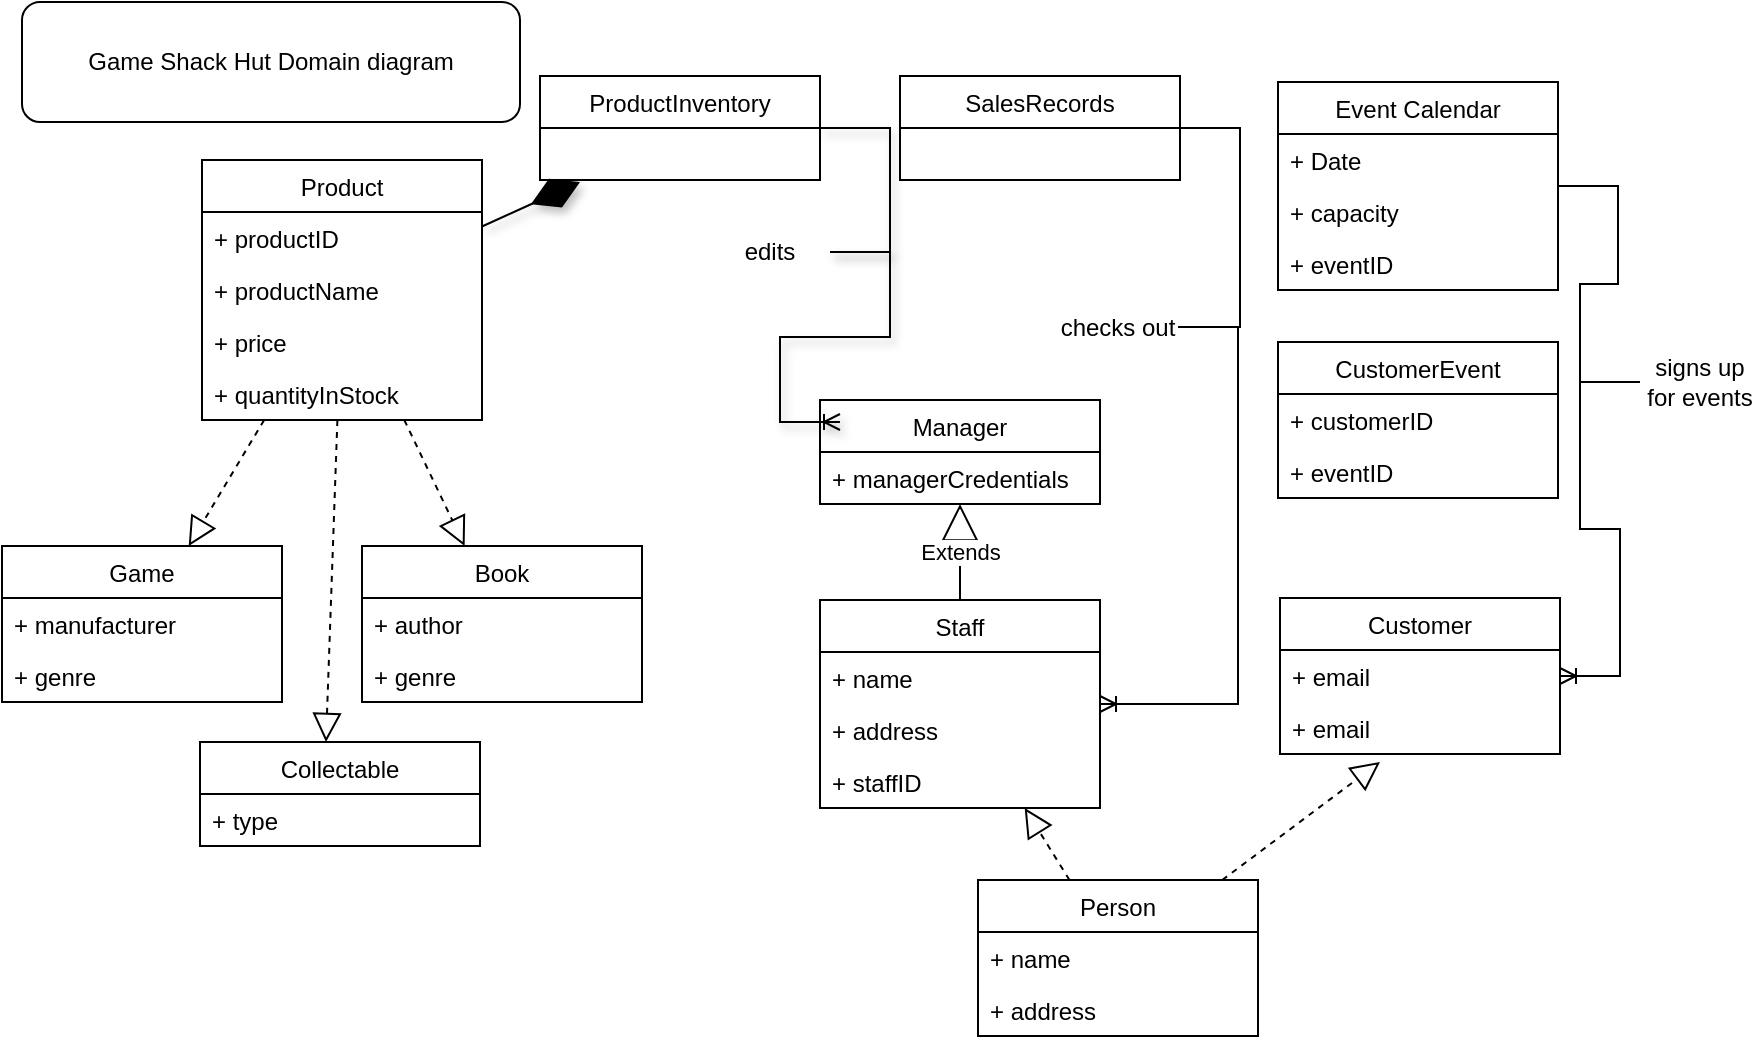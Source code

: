 <mxfile>
    <diagram id="uJxA8vERVFLW7tyVjIv4" name="Page-1">
        <mxGraphModel dx="882" dy="478" grid="1" gridSize="10" guides="1" tooltips="1" connect="1" arrows="1" fold="1" page="1" pageScale="1" pageWidth="850" pageHeight="1100" math="0" shadow="0">
            <root>
                <mxCell id="0"/>
                <mxCell id="1" parent="0"/>
                <mxCell id="lTrI0Cq0DTVvmXYTvIUY-19" value="Manager" style="swimlane;fontStyle=0;childLayout=stackLayout;horizontal=1;startSize=26;fillColor=none;horizontalStack=0;resizeParent=1;resizeParentMax=0;resizeLast=0;collapsible=1;marginBottom=0;" parent="1" vertex="1">
                    <mxGeometry x="420" y="209" width="140" height="52" as="geometry"/>
                </mxCell>
                <mxCell id="lTrI0Cq0DTVvmXYTvIUY-50" value="+ managerCredentials" style="text;strokeColor=none;fillColor=none;align=left;verticalAlign=top;spacingLeft=4;spacingRight=4;overflow=hidden;rotatable=0;points=[[0,0.5],[1,0.5]];portConstraint=eastwest;" parent="lTrI0Cq0DTVvmXYTvIUY-19" vertex="1">
                    <mxGeometry y="26" width="140" height="26" as="geometry"/>
                </mxCell>
                <mxCell id="lTrI0Cq0DTVvmXYTvIUY-27" value="" style="endArrow=block;dashed=1;endFill=0;endSize=12;html=1;rounded=0;shadow=1;startArrow=none;" parent="1" target="lTrI0Cq0DTVvmXYTvIUY-39" edge="1">
                    <mxGeometry width="160" relative="1" as="geometry">
                        <mxPoint x="718.5" y="386" as="sourcePoint"/>
                        <mxPoint x="650" y="365" as="targetPoint"/>
                    </mxGeometry>
                </mxCell>
                <mxCell id="lTrI0Cq0DTVvmXYTvIUY-28" value="" style="endArrow=block;dashed=1;endFill=0;endSize=12;html=1;rounded=0;" parent="1" source="lTrI0Cq0DTVvmXYTvIUY-62" target="lTrI0Cq0DTVvmXYTvIUY-43" edge="1">
                    <mxGeometry width="160" relative="1" as="geometry">
                        <mxPoint x="565" y="449" as="sourcePoint"/>
                        <mxPoint x="490" y="365" as="targetPoint"/>
                    </mxGeometry>
                </mxCell>
                <mxCell id="lTrI0Cq0DTVvmXYTvIUY-29" value="Extends" style="endArrow=block;endSize=16;endFill=0;html=1;rounded=0;entryX=0.5;entryY=1;entryDx=0;entryDy=0;exitX=0.5;exitY=0;exitDx=0;exitDy=0;" parent="1" source="lTrI0Cq0DTVvmXYTvIUY-43" target="lTrI0Cq0DTVvmXYTvIUY-19" edge="1">
                    <mxGeometry width="160" relative="1" as="geometry">
                        <mxPoint x="490" y="279" as="sourcePoint"/>
                        <mxPoint x="830" y="363" as="targetPoint"/>
                    </mxGeometry>
                </mxCell>
                <mxCell id="lTrI0Cq0DTVvmXYTvIUY-30" value="ProductInventory" style="swimlane;fontStyle=0;childLayout=stackLayout;horizontal=1;startSize=26;fillColor=none;horizontalStack=0;resizeParent=1;resizeParentMax=0;resizeLast=0;collapsible=1;marginBottom=0;" parent="1" vertex="1">
                    <mxGeometry x="280" y="47" width="140" height="52" as="geometry"/>
                </mxCell>
                <mxCell id="lTrI0Cq0DTVvmXYTvIUY-34" value="Event Calendar" style="swimlane;fontStyle=0;childLayout=stackLayout;horizontal=1;startSize=26;fillColor=none;horizontalStack=0;resizeParent=1;resizeParentMax=0;resizeLast=0;collapsible=1;marginBottom=0;" parent="1" vertex="1">
                    <mxGeometry x="649" y="50" width="140" height="104" as="geometry"/>
                </mxCell>
                <mxCell id="16" value="+ Date" style="text;strokeColor=none;fillColor=none;align=left;verticalAlign=top;spacingLeft=4;spacingRight=4;overflow=hidden;rotatable=0;points=[[0,0.5],[1,0.5]];portConstraint=eastwest;" vertex="1" parent="lTrI0Cq0DTVvmXYTvIUY-34">
                    <mxGeometry y="26" width="140" height="26" as="geometry"/>
                </mxCell>
                <mxCell id="17" value="+ capacity" style="text;strokeColor=none;fillColor=none;align=left;verticalAlign=top;spacingLeft=4;spacingRight=4;overflow=hidden;rotatable=0;points=[[0,0.5],[1,0.5]];portConstraint=eastwest;" vertex="1" parent="lTrI0Cq0DTVvmXYTvIUY-34">
                    <mxGeometry y="52" width="140" height="26" as="geometry"/>
                </mxCell>
                <mxCell id="18" value="+ eventID" style="text;strokeColor=none;fillColor=none;align=left;verticalAlign=top;spacingLeft=4;spacingRight=4;overflow=hidden;rotatable=0;points=[[0,0.5],[1,0.5]];portConstraint=eastwest;" vertex="1" parent="lTrI0Cq0DTVvmXYTvIUY-34">
                    <mxGeometry y="78" width="140" height="26" as="geometry"/>
                </mxCell>
                <mxCell id="lTrI0Cq0DTVvmXYTvIUY-39" value="Customer" style="swimlane;fontStyle=0;childLayout=stackLayout;horizontal=1;startSize=26;fillColor=none;horizontalStack=0;resizeParent=1;resizeParentMax=0;resizeLast=0;collapsible=1;marginBottom=0;" parent="1" vertex="1">
                    <mxGeometry x="650" y="308" width="140" height="78" as="geometry"/>
                </mxCell>
                <mxCell id="19" value="+ email" style="text;strokeColor=none;fillColor=none;align=left;verticalAlign=top;spacingLeft=4;spacingRight=4;overflow=hidden;rotatable=0;points=[[0,0.5],[1,0.5]];portConstraint=eastwest;" vertex="1" parent="lTrI0Cq0DTVvmXYTvIUY-39">
                    <mxGeometry y="26" width="140" height="26" as="geometry"/>
                </mxCell>
                <mxCell id="24" value="+ email" style="text;strokeColor=none;fillColor=none;align=left;verticalAlign=top;spacingLeft=4;spacingRight=4;overflow=hidden;rotatable=0;points=[[0,0.5],[1,0.5]];portConstraint=eastwest;" vertex="1" parent="lTrI0Cq0DTVvmXYTvIUY-39">
                    <mxGeometry y="52" width="140" height="26" as="geometry"/>
                </mxCell>
                <mxCell id="lTrI0Cq0DTVvmXYTvIUY-43" value="Staff" style="swimlane;fontStyle=0;childLayout=stackLayout;horizontal=1;startSize=26;fillColor=none;horizontalStack=0;resizeParent=1;resizeParentMax=0;resizeLast=0;collapsible=1;marginBottom=0;" parent="1" vertex="1">
                    <mxGeometry x="420" y="309" width="140" height="104" as="geometry"/>
                </mxCell>
                <mxCell id="lTrI0Cq0DTVvmXYTvIUY-44" value="+ name" style="text;strokeColor=none;fillColor=none;align=left;verticalAlign=top;spacingLeft=4;spacingRight=4;overflow=hidden;rotatable=0;points=[[0,0.5],[1,0.5]];portConstraint=eastwest;" parent="lTrI0Cq0DTVvmXYTvIUY-43" vertex="1">
                    <mxGeometry y="26" width="140" height="26" as="geometry"/>
                </mxCell>
                <mxCell id="lTrI0Cq0DTVvmXYTvIUY-45" value="+ address" style="text;strokeColor=none;fillColor=none;align=left;verticalAlign=top;spacingLeft=4;spacingRight=4;overflow=hidden;rotatable=0;points=[[0,0.5],[1,0.5]];portConstraint=eastwest;" parent="lTrI0Cq0DTVvmXYTvIUY-43" vertex="1">
                    <mxGeometry y="52" width="140" height="26" as="geometry"/>
                </mxCell>
                <mxCell id="lTrI0Cq0DTVvmXYTvIUY-46" value="+ staffID" style="text;strokeColor=none;fillColor=none;align=left;verticalAlign=top;spacingLeft=4;spacingRight=4;overflow=hidden;rotatable=0;points=[[0,0.5],[1,0.5]];portConstraint=eastwest;" parent="lTrI0Cq0DTVvmXYTvIUY-43" vertex="1">
                    <mxGeometry y="78" width="140" height="26" as="geometry"/>
                </mxCell>
                <mxCell id="lTrI0Cq0DTVvmXYTvIUY-51" value="" style="edgeStyle=entityRelationEdgeStyle;fontSize=12;html=1;endArrow=ERoneToMany;rounded=0;startArrow=none;" parent="1" source="lTrI0Cq0DTVvmXYTvIUY-80" target="lTrI0Cq0DTVvmXYTvIUY-43" edge="1">
                    <mxGeometry width="100" height="100" relative="1" as="geometry">
                        <mxPoint x="560" y="99" as="sourcePoint"/>
                        <mxPoint x="630" y="229" as="targetPoint"/>
                    </mxGeometry>
                </mxCell>
                <mxCell id="lTrI0Cq0DTVvmXYTvIUY-53" value="" style="edgeStyle=entityRelationEdgeStyle;fontSize=12;html=1;endArrow=ERoneToMany;rounded=0;startArrow=none;" parent="1" source="lTrI0Cq0DTVvmXYTvIUY-84" target="lTrI0Cq0DTVvmXYTvIUY-39" edge="1">
                    <mxGeometry width="100" height="100" relative="1" as="geometry">
                        <mxPoint x="530" y="329" as="sourcePoint"/>
                        <mxPoint x="630" y="229" as="targetPoint"/>
                    </mxGeometry>
                </mxCell>
                <mxCell id="lTrI0Cq0DTVvmXYTvIUY-58" value="Product" style="swimlane;fontStyle=0;childLayout=stackLayout;horizontal=1;startSize=26;fillColor=none;horizontalStack=0;resizeParent=1;resizeParentMax=0;resizeLast=0;collapsible=1;marginBottom=0;" parent="1" vertex="1">
                    <mxGeometry x="111" y="89" width="140" height="130" as="geometry"/>
                </mxCell>
                <mxCell id="lTrI0Cq0DTVvmXYTvIUY-59" value="+ productID" style="text;strokeColor=none;fillColor=none;align=left;verticalAlign=top;spacingLeft=4;spacingRight=4;overflow=hidden;rotatable=0;points=[[0,0.5],[1,0.5]];portConstraint=eastwest;" parent="lTrI0Cq0DTVvmXYTvIUY-58" vertex="1">
                    <mxGeometry y="26" width="140" height="26" as="geometry"/>
                </mxCell>
                <mxCell id="lTrI0Cq0DTVvmXYTvIUY-60" value="+ productName" style="text;strokeColor=none;fillColor=none;align=left;verticalAlign=top;spacingLeft=4;spacingRight=4;overflow=hidden;rotatable=0;points=[[0,0.5],[1,0.5]];portConstraint=eastwest;" parent="lTrI0Cq0DTVvmXYTvIUY-58" vertex="1">
                    <mxGeometry y="52" width="140" height="26" as="geometry"/>
                </mxCell>
                <mxCell id="lTrI0Cq0DTVvmXYTvIUY-61" value="+ price&#10;" style="text;strokeColor=none;fillColor=none;align=left;verticalAlign=top;spacingLeft=4;spacingRight=4;overflow=hidden;rotatable=0;points=[[0,0.5],[1,0.5]];portConstraint=eastwest;" parent="lTrI0Cq0DTVvmXYTvIUY-58" vertex="1">
                    <mxGeometry y="78" width="140" height="26" as="geometry"/>
                </mxCell>
                <mxCell id="7" value="+ quantityInStock" style="text;strokeColor=none;fillColor=none;align=left;verticalAlign=top;spacingLeft=4;spacingRight=4;overflow=hidden;rotatable=0;points=[[0,0.5],[1,0.5]];portConstraint=eastwest;" vertex="1" parent="lTrI0Cq0DTVvmXYTvIUY-58">
                    <mxGeometry y="104" width="140" height="26" as="geometry"/>
                </mxCell>
                <mxCell id="lTrI0Cq0DTVvmXYTvIUY-62" value="Person" style="swimlane;fontStyle=0;childLayout=stackLayout;horizontal=1;startSize=26;fillColor=none;horizontalStack=0;resizeParent=1;resizeParentMax=0;resizeLast=0;collapsible=1;marginBottom=0;" parent="1" vertex="1">
                    <mxGeometry x="499" y="449" width="140" height="78" as="geometry"/>
                </mxCell>
                <mxCell id="lTrI0Cq0DTVvmXYTvIUY-63" value="+ name" style="text;strokeColor=none;fillColor=none;align=left;verticalAlign=top;spacingLeft=4;spacingRight=4;overflow=hidden;rotatable=0;points=[[0,0.5],[1,0.5]];portConstraint=eastwest;" parent="lTrI0Cq0DTVvmXYTvIUY-62" vertex="1">
                    <mxGeometry y="26" width="140" height="26" as="geometry"/>
                </mxCell>
                <mxCell id="lTrI0Cq0DTVvmXYTvIUY-64" value="+ address" style="text;strokeColor=none;fillColor=none;align=left;verticalAlign=top;spacingLeft=4;spacingRight=4;overflow=hidden;rotatable=0;points=[[0,0.5],[1,0.5]];portConstraint=eastwest;" parent="lTrI0Cq0DTVvmXYTvIUY-62" vertex="1">
                    <mxGeometry y="52" width="140" height="26" as="geometry"/>
                </mxCell>
                <mxCell id="lTrI0Cq0DTVvmXYTvIUY-66" value="Game" style="swimlane;fontStyle=0;childLayout=stackLayout;horizontal=1;startSize=26;fillColor=none;horizontalStack=0;resizeParent=1;resizeParentMax=0;resizeLast=0;collapsible=1;marginBottom=0;" parent="1" vertex="1">
                    <mxGeometry x="11" y="282" width="140" height="78" as="geometry"/>
                </mxCell>
                <mxCell id="lTrI0Cq0DTVvmXYTvIUY-67" value="+ manufacturer" style="text;strokeColor=none;fillColor=none;align=left;verticalAlign=top;spacingLeft=4;spacingRight=4;overflow=hidden;rotatable=0;points=[[0,0.5],[1,0.5]];portConstraint=eastwest;" parent="lTrI0Cq0DTVvmXYTvIUY-66" vertex="1">
                    <mxGeometry y="26" width="140" height="26" as="geometry"/>
                </mxCell>
                <mxCell id="lTrI0Cq0DTVvmXYTvIUY-68" value="+ genre" style="text;strokeColor=none;fillColor=none;align=left;verticalAlign=top;spacingLeft=4;spacingRight=4;overflow=hidden;rotatable=0;points=[[0,0.5],[1,0.5]];portConstraint=eastwest;" parent="lTrI0Cq0DTVvmXYTvIUY-66" vertex="1">
                    <mxGeometry y="52" width="140" height="26" as="geometry"/>
                </mxCell>
                <mxCell id="lTrI0Cq0DTVvmXYTvIUY-70" value="Book" style="swimlane;fontStyle=0;childLayout=stackLayout;horizontal=1;startSize=26;fillColor=none;horizontalStack=0;resizeParent=1;resizeParentMax=0;resizeLast=0;collapsible=1;marginBottom=0;" parent="1" vertex="1">
                    <mxGeometry x="191" y="282" width="140" height="78" as="geometry"/>
                </mxCell>
                <mxCell id="lTrI0Cq0DTVvmXYTvIUY-71" value="+ author" style="text;strokeColor=none;fillColor=none;align=left;verticalAlign=top;spacingLeft=4;spacingRight=4;overflow=hidden;rotatable=0;points=[[0,0.5],[1,0.5]];portConstraint=eastwest;" parent="lTrI0Cq0DTVvmXYTvIUY-70" vertex="1">
                    <mxGeometry y="26" width="140" height="26" as="geometry"/>
                </mxCell>
                <mxCell id="lTrI0Cq0DTVvmXYTvIUY-72" value="+ genre" style="text;strokeColor=none;fillColor=none;align=left;verticalAlign=top;spacingLeft=4;spacingRight=4;overflow=hidden;rotatable=0;points=[[0,0.5],[1,0.5]];portConstraint=eastwest;" parent="lTrI0Cq0DTVvmXYTvIUY-70" vertex="1">
                    <mxGeometry y="52" width="140" height="26" as="geometry"/>
                </mxCell>
                <mxCell id="lTrI0Cq0DTVvmXYTvIUY-74" value="" style="endArrow=block;dashed=1;endFill=0;endSize=12;html=1;rounded=0;" parent="1" source="lTrI0Cq0DTVvmXYTvIUY-58" target="lTrI0Cq0DTVvmXYTvIUY-66" edge="1">
                    <mxGeometry width="160" relative="1" as="geometry">
                        <mxPoint x="291" y="398" as="sourcePoint"/>
                        <mxPoint x="451" y="398" as="targetPoint"/>
                    </mxGeometry>
                </mxCell>
                <mxCell id="lTrI0Cq0DTVvmXYTvIUY-75" value="" style="endArrow=block;dashed=1;endFill=0;endSize=12;html=1;rounded=0;" parent="1" source="lTrI0Cq0DTVvmXYTvIUY-58" target="lTrI0Cq0DTVvmXYTvIUY-70" edge="1">
                    <mxGeometry width="160" relative="1" as="geometry">
                        <mxPoint x="341" y="358" as="sourcePoint"/>
                        <mxPoint x="501" y="358" as="targetPoint"/>
                    </mxGeometry>
                </mxCell>
                <mxCell id="lTrI0Cq0DTVvmXYTvIUY-77" value="" style="endArrow=diamondThin;endFill=1;endSize=24;html=1;rounded=0;shadow=1;" parent="1" source="lTrI0Cq0DTVvmXYTvIUY-58" edge="1">
                    <mxGeometry width="160" relative="1" as="geometry">
                        <mxPoint x="341" y="238" as="sourcePoint"/>
                        <mxPoint x="300" y="100" as="targetPoint"/>
                    </mxGeometry>
                </mxCell>
                <mxCell id="lTrI0Cq0DTVvmXYTvIUY-80" value="&lt;div&gt;checks out&lt;/div&gt;" style="text;html=1;strokeColor=none;fillColor=none;align=center;verticalAlign=middle;whiteSpace=wrap;rounded=0;" parent="1" vertex="1">
                    <mxGeometry x="539" y="160" width="60" height="25" as="geometry"/>
                </mxCell>
                <mxCell id="lTrI0Cq0DTVvmXYTvIUY-83" value="" style="edgeStyle=entityRelationEdgeStyle;fontSize=12;html=1;endArrow=none;rounded=0;" parent="1" target="lTrI0Cq0DTVvmXYTvIUY-80" edge="1" source="8">
                    <mxGeometry width="100" height="100" relative="1" as="geometry">
                        <mxPoint x="560" y="99" as="sourcePoint"/>
                        <mxPoint x="560" y="361" as="targetPoint"/>
                    </mxGeometry>
                </mxCell>
                <mxCell id="lTrI0Cq0DTVvmXYTvIUY-84" value="signs up for events" style="text;html=1;strokeColor=none;fillColor=none;align=center;verticalAlign=middle;whiteSpace=wrap;rounded=0;" parent="1" vertex="1">
                    <mxGeometry x="830" y="185" width="60" height="30" as="geometry"/>
                </mxCell>
                <mxCell id="lTrI0Cq0DTVvmXYTvIUY-85" value="" style="edgeStyle=entityRelationEdgeStyle;fontSize=12;html=1;endArrow=none;rounded=0;" parent="1" source="lTrI0Cq0DTVvmXYTvIUY-34" target="lTrI0Cq0DTVvmXYTvIUY-84" edge="1">
                    <mxGeometry width="100" height="100" relative="1" as="geometry">
                        <mxPoint x="770" y="115" as="sourcePoint"/>
                        <mxPoint x="770" y="335" as="targetPoint"/>
                    </mxGeometry>
                </mxCell>
                <mxCell id="lTrI0Cq0DTVvmXYTvIUY-86" value="" style="edgeStyle=entityRelationEdgeStyle;fontSize=12;html=1;endArrow=ERoneToMany;rounded=0;shadow=1;startArrow=none;" parent="1" source="9" edge="1">
                    <mxGeometry width="100" height="100" relative="1" as="geometry">
                        <mxPoint x="371" y="378" as="sourcePoint"/>
                        <mxPoint x="430" y="220" as="targetPoint"/>
                    </mxGeometry>
                </mxCell>
                <mxCell id="lTrI0Cq0DTVvmXYTvIUY-88" value="Game Shack Hut Domain diagram" style="rounded=1;whiteSpace=wrap;html=1;" parent="1" vertex="1">
                    <mxGeometry x="21" y="10" width="249" height="60" as="geometry"/>
                </mxCell>
                <mxCell id="2" value="Collectable" style="swimlane;fontStyle=0;childLayout=stackLayout;horizontal=1;startSize=26;fillColor=none;horizontalStack=0;resizeParent=1;resizeParentMax=0;resizeLast=0;collapsible=1;marginBottom=0;" parent="1" vertex="1">
                    <mxGeometry x="110" y="380" width="140" height="52" as="geometry"/>
                </mxCell>
                <mxCell id="3" value="+ type" style="text;strokeColor=none;fillColor=none;align=left;verticalAlign=top;spacingLeft=4;spacingRight=4;overflow=hidden;rotatable=0;points=[[0,0.5],[1,0.5]];portConstraint=eastwest;" parent="2" vertex="1">
                    <mxGeometry y="26" width="140" height="26" as="geometry"/>
                </mxCell>
                <mxCell id="6" value="" style="endArrow=block;dashed=1;endFill=0;endSize=12;html=1;rounded=0;entryX=0.45;entryY=0;entryDx=0;entryDy=0;entryPerimeter=0;" parent="1" source="lTrI0Cq0DTVvmXYTvIUY-58" target="2" edge="1">
                    <mxGeometry width="160" relative="1" as="geometry">
                        <mxPoint x="162.111" y="203" as="sourcePoint"/>
                        <mxPoint x="112.667" y="292" as="targetPoint"/>
                    </mxGeometry>
                </mxCell>
                <mxCell id="8" value="SalesRecords" style="swimlane;fontStyle=0;childLayout=stackLayout;horizontal=1;startSize=26;fillColor=none;horizontalStack=0;resizeParent=1;resizeParentMax=0;resizeLast=0;collapsible=1;marginBottom=0;" vertex="1" parent="1">
                    <mxGeometry x="460" y="47" width="140" height="52" as="geometry"/>
                </mxCell>
                <mxCell id="9" value="edits" style="text;html=1;strokeColor=none;fillColor=none;align=center;verticalAlign=middle;whiteSpace=wrap;rounded=0;" vertex="1" parent="1">
                    <mxGeometry x="365" y="120" width="60" height="30" as="geometry"/>
                </mxCell>
                <mxCell id="11" value="" style="edgeStyle=entityRelationEdgeStyle;fontSize=12;html=1;endArrow=none;rounded=0;shadow=1;" edge="1" parent="1" source="lTrI0Cq0DTVvmXYTvIUY-30" target="9">
                    <mxGeometry width="100" height="100" relative="1" as="geometry">
                        <mxPoint x="420" y="73" as="sourcePoint"/>
                        <mxPoint x="430" y="220" as="targetPoint"/>
                    </mxGeometry>
                </mxCell>
                <mxCell id="12" value="CustomerEvent" style="swimlane;fontStyle=0;childLayout=stackLayout;horizontal=1;startSize=26;fillColor=none;horizontalStack=0;resizeParent=1;resizeParentMax=0;resizeLast=0;collapsible=1;marginBottom=0;" vertex="1" parent="1">
                    <mxGeometry x="649" y="180" width="140" height="78" as="geometry"/>
                </mxCell>
                <mxCell id="14" value="+ customerID" style="text;strokeColor=none;fillColor=none;align=left;verticalAlign=top;spacingLeft=4;spacingRight=4;overflow=hidden;rotatable=0;points=[[0,0.5],[1,0.5]];portConstraint=eastwest;" vertex="1" parent="12">
                    <mxGeometry y="26" width="140" height="26" as="geometry"/>
                </mxCell>
                <mxCell id="15" value="+ eventID" style="text;strokeColor=none;fillColor=none;align=left;verticalAlign=top;spacingLeft=4;spacingRight=4;overflow=hidden;rotatable=0;points=[[0,0.5],[1,0.5]];portConstraint=eastwest;" vertex="1" parent="12">
                    <mxGeometry y="52" width="140" height="26" as="geometry"/>
                </mxCell>
                <mxCell id="23" value="" style="endArrow=block;dashed=1;endFill=0;endSize=12;html=1;rounded=0;" edge="1" parent="1" source="lTrI0Cq0DTVvmXYTvIUY-62">
                    <mxGeometry width="160" relative="1" as="geometry">
                        <mxPoint x="554.74" y="459" as="sourcePoint"/>
                        <mxPoint x="700" y="390" as="targetPoint"/>
                    </mxGeometry>
                </mxCell>
            </root>
        </mxGraphModel>
    </diagram>
</mxfile>